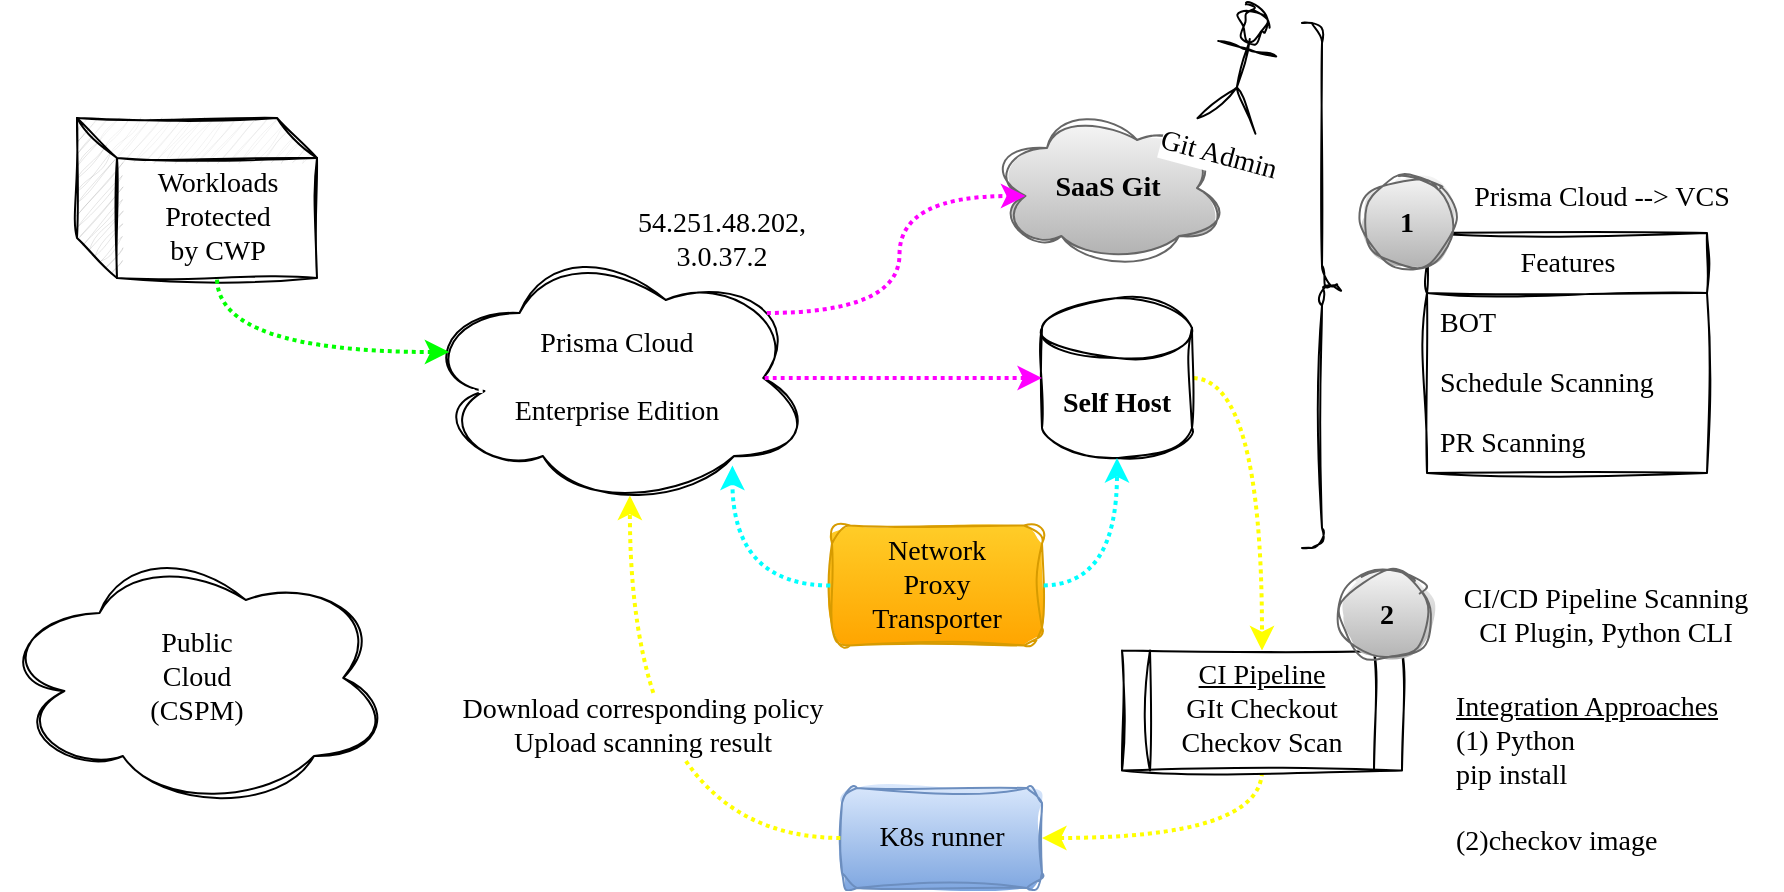 <mxfile version="24.7.8">
  <diagram name="Page-1" id="Cf96VfZsJOUyNksSCbDR">
    <mxGraphModel dx="989" dy="659" grid="1" gridSize="10" guides="1" tooltips="1" connect="1" arrows="1" fold="1" page="1" pageScale="1" pageWidth="850" pageHeight="1100" math="0" shadow="0">
      <root>
        <mxCell id="0" />
        <mxCell id="1" parent="0" />
        <mxCell id="gZAkS-AGusxoyFhxjlCA-1" value="Prisma Cloud&lt;br style=&quot;font-size: 14px;&quot;&gt;&lt;br style=&quot;font-size: 14px;&quot;&gt;Enterprise Edition" style="ellipse;shape=cloud;whiteSpace=wrap;html=1;fontFamily=Gloria Hallelujah;fontSource=https%3A%2F%2Ffonts.googleapis.com%2Fcss%3Ffamily%3DGloria%2BHallelujah;sketch=1;curveFitting=1;jiggle=2;fontSize=14;" vertex="1" parent="1">
          <mxGeometry x="300" y="140" width="195" height="130" as="geometry" />
        </mxCell>
        <mxCell id="gZAkS-AGusxoyFhxjlCA-2" value="Public&lt;div style=&quot;font-size: 14px;&quot;&gt;Cloud&lt;/div&gt;&lt;div style=&quot;font-size: 14px;&quot;&gt;(CSPM)&lt;/div&gt;" style="ellipse;shape=cloud;whiteSpace=wrap;html=1;fontFamily=Gloria Hallelujah;fontSource=https%3A%2F%2Ffonts.googleapis.com%2Fcss%3Ffamily%3DGloria%2BHallelujah;sketch=1;curveFitting=1;jiggle=2;fontSize=14;" vertex="1" parent="1">
          <mxGeometry x="90" y="290" width="195" height="130" as="geometry" />
        </mxCell>
        <mxCell id="gZAkS-AGusxoyFhxjlCA-3" style="edgeStyle=orthogonalEdgeStyle;rounded=0;orthogonalLoop=1;jettySize=auto;html=1;exitX=0.16;exitY=0.55;exitDx=0;exitDy=0;exitPerimeter=0;fontFamily=Gloria Hallelujah;fontSource=https%3A%2F%2Ffonts.googleapis.com%2Fcss%3Ffamily%3DGloria%2BHallelujah;fontSize=14;fontColor=default;curved=1;flowAnimation=1;strokeColor=#FFFFFF;strokeWidth=2;dashed=1;dashPattern=1 1;" edge="1" parent="1" source="gZAkS-AGusxoyFhxjlCA-1" target="gZAkS-AGusxoyFhxjlCA-2">
          <mxGeometry relative="1" as="geometry" />
        </mxCell>
        <mxCell id="gZAkS-AGusxoyFhxjlCA-24" style="edgeStyle=orthogonalEdgeStyle;shape=connector;curved=1;rounded=0;orthogonalLoop=1;jettySize=auto;html=1;dashed=1;dashPattern=1 1;strokeColor=#FFFF00;strokeWidth=2;align=center;verticalAlign=middle;fontFamily=Gloria Hallelujah;fontSource=https%3A%2F%2Ffonts.googleapis.com%2Fcss%3Ffamily%3DGloria%2BHallelujah;fontSize=14;fontColor=default;labelBackgroundColor=default;endArrow=classic;flowAnimation=1;exitX=1;exitY=0.5;exitDx=0;exitDy=0;exitPerimeter=0;" edge="1" parent="1" source="gZAkS-AGusxoyFhxjlCA-4" target="gZAkS-AGusxoyFhxjlCA-23">
          <mxGeometry relative="1" as="geometry" />
        </mxCell>
        <mxCell id="gZAkS-AGusxoyFhxjlCA-4" value="Self Host" style="shape=cylinder3;whiteSpace=wrap;html=1;boundedLbl=1;backgroundOutline=1;size=15;sketch=1;jiggle=2;curveFitting=1;strokeColor=default;align=center;verticalAlign=middle;fontFamily=Gloria Hallelujah;fontSource=https%3A%2F%2Ffonts.googleapis.com%2Fcss%3Ffamily%3DGloria%2BHallelujah;fontSize=14;fontColor=default;fillColor=default;fontStyle=1" vertex="1" parent="1">
          <mxGeometry x="610" y="165" width="75" height="80" as="geometry" />
        </mxCell>
        <mxCell id="gZAkS-AGusxoyFhxjlCA-6" value="Prisma Cloud --&amp;gt; VCS" style="text;html=1;align=center;verticalAlign=middle;whiteSpace=wrap;rounded=0;fontFamily=Gloria Hallelujah;fontSource=https%3A%2F%2Ffonts.googleapis.com%2Fcss%3Ffamily%3DGloria%2BHallelujah;fontSize=14;fontColor=default;" vertex="1" parent="1">
          <mxGeometry x="815" y="100" width="150" height="30" as="geometry" />
        </mxCell>
        <mxCell id="gZAkS-AGusxoyFhxjlCA-7" value="Features" style="swimlane;fontStyle=0;childLayout=stackLayout;horizontal=1;startSize=30;horizontalStack=0;resizeParent=1;resizeParentMax=0;resizeLast=0;collapsible=1;marginBottom=0;whiteSpace=wrap;html=1;sketch=1;jiggle=2;curveFitting=1;strokeColor=default;align=center;verticalAlign=middle;fontFamily=Gloria Hallelujah;fontSource=https%3A%2F%2Ffonts.googleapis.com%2Fcss%3Ffamily%3DGloria%2BHallelujah;fontSize=14;fontColor=default;fillColor=default;" vertex="1" parent="1">
          <mxGeometry x="802.5" y="132.5" width="140" height="120" as="geometry" />
        </mxCell>
        <mxCell id="gZAkS-AGusxoyFhxjlCA-10" value="BOT" style="text;strokeColor=none;fillColor=none;align=left;verticalAlign=middle;spacingLeft=4;spacingRight=4;overflow=hidden;points=[[0,0.5],[1,0.5]];portConstraint=eastwest;rotatable=0;whiteSpace=wrap;html=1;fontFamily=Gloria Hallelujah;fontSource=https%3A%2F%2Ffonts.googleapis.com%2Fcss%3Ffamily%3DGloria%2BHallelujah;fontSize=14;fontColor=default;" vertex="1" parent="gZAkS-AGusxoyFhxjlCA-7">
          <mxGeometry y="30" width="140" height="30" as="geometry" />
        </mxCell>
        <mxCell id="gZAkS-AGusxoyFhxjlCA-8" value="Schedule Scanning" style="text;strokeColor=none;fillColor=none;align=left;verticalAlign=middle;spacingLeft=4;spacingRight=4;overflow=hidden;points=[[0,0.5],[1,0.5]];portConstraint=eastwest;rotatable=0;whiteSpace=wrap;html=1;fontFamily=Gloria Hallelujah;fontSource=https%3A%2F%2Ffonts.googleapis.com%2Fcss%3Ffamily%3DGloria%2BHallelujah;fontSize=14;fontColor=default;" vertex="1" parent="gZAkS-AGusxoyFhxjlCA-7">
          <mxGeometry y="60" width="140" height="30" as="geometry" />
        </mxCell>
        <mxCell id="gZAkS-AGusxoyFhxjlCA-9" value="PR Scanning" style="text;strokeColor=none;fillColor=none;align=left;verticalAlign=middle;spacingLeft=4;spacingRight=4;overflow=hidden;points=[[0,0.5],[1,0.5]];portConstraint=eastwest;rotatable=0;whiteSpace=wrap;html=1;fontFamily=Gloria Hallelujah;fontSource=https%3A%2F%2Ffonts.googleapis.com%2Fcss%3Ffamily%3DGloria%2BHallelujah;fontSize=14;fontColor=default;" vertex="1" parent="gZAkS-AGusxoyFhxjlCA-7">
          <mxGeometry y="90" width="140" height="30" as="geometry" />
        </mxCell>
        <mxCell id="gZAkS-AGusxoyFhxjlCA-11" value="SaaS Git" style="ellipse;shape=cloud;whiteSpace=wrap;html=1;sketch=1;jiggle=2;curveFitting=1;strokeColor=#666666;align=center;verticalAlign=middle;fontFamily=Gloria Hallelujah;fontSource=https%3A%2F%2Ffonts.googleapis.com%2Fcss%3Ffamily%3DGloria%2BHallelujah;fontSize=14;fillColor=#f5f5f5;gradientColor=#b3b3b3;fontColor=#000000;fontStyle=1" vertex="1" parent="1">
          <mxGeometry x="582.5" y="70" width="120" height="80" as="geometry" />
        </mxCell>
        <mxCell id="gZAkS-AGusxoyFhxjlCA-12" style="edgeStyle=orthogonalEdgeStyle;shape=connector;curved=1;rounded=0;orthogonalLoop=1;jettySize=auto;html=1;exitX=0.88;exitY=0.25;exitDx=0;exitDy=0;exitPerimeter=0;entryX=0.16;entryY=0.55;entryDx=0;entryDy=0;entryPerimeter=0;dashed=1;dashPattern=1 1;strokeColor=#FF00FF;strokeWidth=2;align=center;verticalAlign=middle;fontFamily=Gloria Hallelujah;fontSource=https%3A%2F%2Ffonts.googleapis.com%2Fcss%3Ffamily%3DGloria%2BHallelujah;fontSize=14;fontColor=default;labelBackgroundColor=default;endArrow=classic;flowAnimation=1;" edge="1" parent="1" source="gZAkS-AGusxoyFhxjlCA-1" target="gZAkS-AGusxoyFhxjlCA-11">
          <mxGeometry relative="1" as="geometry" />
        </mxCell>
        <mxCell id="gZAkS-AGusxoyFhxjlCA-13" value="&#xa;&lt;span style=&quot;font-size: 14px; font-style: normal; font-variant-ligatures: normal; font-variant-caps: normal; font-weight: 400; letter-spacing: normal; orphans: 2; text-align: start; text-indent: 0px; text-transform: none; widows: 2; word-spacing: 0px; -webkit-text-stroke-width: 0px; white-space: normal; text-decoration-thickness: initial; text-decoration-style: initial; text-decoration-color: initial; float: none; display: inline !important;&quot;&gt;54.251.48.202, 3.0.37.2&lt;/span&gt;&#xa;&#xa;" style="text;html=1;align=center;verticalAlign=middle;whiteSpace=wrap;rounded=0;fontFamily=Gloria Hallelujah;fontSource=https%3A%2F%2Ffonts.googleapis.com%2Fcss%3Ffamily%3DGloria%2BHallelujah;fontSize=14;fontColor=default;labelBackgroundColor=none;" vertex="1" parent="1">
          <mxGeometry x="420" y="130" width="60" height="30" as="geometry" />
        </mxCell>
        <mxCell id="gZAkS-AGusxoyFhxjlCA-14" value="Git Admin" style="shape=umlActor;verticalLabelPosition=bottom;verticalAlign=top;html=1;outlineConnect=0;sketch=1;jiggle=2;curveFitting=1;strokeColor=default;align=center;fontFamily=Gloria Hallelujah;fontSource=https%3A%2F%2Ffonts.googleapis.com%2Fcss%3Ffamily%3DGloria%2BHallelujah;fontSize=14;fontColor=default;labelBackgroundColor=default;fillColor=default;rotation=15;" vertex="1" parent="1">
          <mxGeometry x="695" y="20" width="30" height="60" as="geometry" />
        </mxCell>
        <mxCell id="gZAkS-AGusxoyFhxjlCA-15" style="edgeStyle=orthogonalEdgeStyle;shape=connector;curved=1;rounded=0;orthogonalLoop=1;jettySize=auto;html=1;exitX=0.875;exitY=0.5;exitDx=0;exitDy=0;exitPerimeter=0;entryX=0;entryY=0.5;entryDx=0;entryDy=0;entryPerimeter=0;dashed=1;dashPattern=1 1;strokeColor=#FF00FF;strokeWidth=2;align=center;verticalAlign=middle;fontFamily=Gloria Hallelujah;fontSource=https%3A%2F%2Ffonts.googleapis.com%2Fcss%3Ffamily%3DGloria%2BHallelujah;fontSize=14;fontColor=default;labelBackgroundColor=default;endArrow=classic;flowAnimation=1;" edge="1" parent="1" source="gZAkS-AGusxoyFhxjlCA-1" target="gZAkS-AGusxoyFhxjlCA-4">
          <mxGeometry relative="1" as="geometry">
            <mxPoint x="482" y="183" as="sourcePoint" />
            <mxPoint x="612" y="124" as="targetPoint" />
          </mxGeometry>
        </mxCell>
        <mxCell id="gZAkS-AGusxoyFhxjlCA-17" value="Network&lt;div style=&quot;font-size: 14px;&quot;&gt;Proxy&lt;br style=&quot;font-size: 14px;&quot;&gt;Transporter&lt;/div&gt;" style="rounded=1;whiteSpace=wrap;html=1;sketch=1;jiggle=2;curveFitting=1;strokeColor=#d79b00;align=center;verticalAlign=middle;fontFamily=Gloria Hallelujah;fontSource=https%3A%2F%2Ffonts.googleapis.com%2Fcss%3Ffamily%3DGloria%2BHallelujah;fontSize=14;labelBackgroundColor=none;fillColor=#ffcd28;gradientColor=#ffa500;fontColor=#000000;" vertex="1" parent="1">
          <mxGeometry x="505" y="278.75" width="105" height="60" as="geometry" />
        </mxCell>
        <mxCell id="gZAkS-AGusxoyFhxjlCA-18" style="edgeStyle=orthogonalEdgeStyle;shape=connector;curved=1;rounded=0;orthogonalLoop=1;jettySize=auto;html=1;exitX=1;exitY=0.5;exitDx=0;exitDy=0;entryX=0.5;entryY=1;entryDx=0;entryDy=0;entryPerimeter=0;dashed=1;dashPattern=1 1;strokeColor=#00FFFF;strokeWidth=2;align=center;verticalAlign=middle;fontFamily=Gloria Hallelujah;fontSource=https%3A%2F%2Ffonts.googleapis.com%2Fcss%3Ffamily%3DGloria%2BHallelujah;fontSize=14;fontColor=default;labelBackgroundColor=default;endArrow=classic;flowAnimation=1;" edge="1" parent="1" source="gZAkS-AGusxoyFhxjlCA-17" target="gZAkS-AGusxoyFhxjlCA-4">
          <mxGeometry relative="1" as="geometry" />
        </mxCell>
        <mxCell id="gZAkS-AGusxoyFhxjlCA-20" style="edgeStyle=orthogonalEdgeStyle;shape=connector;curved=1;rounded=0;orthogonalLoop=1;jettySize=auto;html=1;entryX=0.796;entryY=0.837;entryDx=0;entryDy=0;entryPerimeter=0;dashed=1;dashPattern=1 1;strokeColor=#00FFFF;strokeWidth=2;align=center;verticalAlign=middle;fontFamily=Gloria Hallelujah;fontSource=https%3A%2F%2Ffonts.googleapis.com%2Fcss%3Ffamily%3DGloria%2BHallelujah;fontSize=14;fontColor=default;labelBackgroundColor=default;endArrow=classic;flowAnimation=1;" edge="1" parent="1" source="gZAkS-AGusxoyFhxjlCA-17" target="gZAkS-AGusxoyFhxjlCA-1">
          <mxGeometry relative="1" as="geometry" />
        </mxCell>
        <mxCell id="gZAkS-AGusxoyFhxjlCA-28" style="edgeStyle=orthogonalEdgeStyle;shape=connector;curved=1;rounded=0;orthogonalLoop=1;jettySize=auto;html=1;exitX=0.5;exitY=1;exitDx=0;exitDy=0;entryX=1;entryY=0.5;entryDx=0;entryDy=0;dashed=1;dashPattern=1 1;strokeColor=#FFFF00;strokeWidth=2;align=center;verticalAlign=middle;fontFamily=Gloria Hallelujah;fontSource=https%3A%2F%2Ffonts.googleapis.com%2Fcss%3Ffamily%3DGloria%2BHallelujah;fontSize=14;fontColor=default;labelBackgroundColor=default;endArrow=classic;flowAnimation=1;" edge="1" parent="1" source="gZAkS-AGusxoyFhxjlCA-23" target="gZAkS-AGusxoyFhxjlCA-27">
          <mxGeometry relative="1" as="geometry" />
        </mxCell>
        <mxCell id="gZAkS-AGusxoyFhxjlCA-23" value="&lt;u&gt;CI Pipeline&lt;br&gt;&lt;/u&gt;GIt Checkout&lt;div style=&quot;font-size: 14px;&quot;&gt;Checkov Scan&lt;/div&gt;" style="shape=process;whiteSpace=wrap;html=1;backgroundOutline=1;sketch=1;jiggle=2;curveFitting=1;strokeColor=default;align=center;verticalAlign=middle;fontFamily=Gloria Hallelujah;fontSource=https%3A%2F%2Ffonts.googleapis.com%2Fcss%3Ffamily%3DGloria%2BHallelujah;fontSize=14;fontColor=default;labelBackgroundColor=default;fillColor=default;" vertex="1" parent="1">
          <mxGeometry x="650" y="341.25" width="140" height="60" as="geometry" />
        </mxCell>
        <mxCell id="gZAkS-AGusxoyFhxjlCA-27" value="K8s runner" style="rounded=1;whiteSpace=wrap;html=1;sketch=1;jiggle=2;curveFitting=1;strokeColor=#6c8ebf;align=center;verticalAlign=middle;fontFamily=Gloria Hallelujah;fontSource=https%3A%2F%2Ffonts.googleapis.com%2Fcss%3Ffamily%3DGloria%2BHallelujah;fontSize=14;labelBackgroundColor=none;fillColor=#dae8fc;gradientColor=#7ea6e0;fontColor=#000000;" vertex="1" parent="1">
          <mxGeometry x="510" y="410" width="100" height="50" as="geometry" />
        </mxCell>
        <mxCell id="gZAkS-AGusxoyFhxjlCA-29" value="&lt;br style=&quot;font-size: 14px;&quot;&gt;&lt;u style=&quot;font-size: 14px;&quot;&gt;Integration Approaches&lt;br style=&quot;font-size: 14px;&quot;&gt;&lt;/u&gt;(1) Python&lt;br style=&quot;font-size: 14px;&quot;&gt;pip install&lt;br style=&quot;font-size: 14px;&quot;&gt;&lt;br style=&quot;font-size: 14px;&quot;&gt;(2)checkov image" style="text;html=1;align=left;verticalAlign=middle;whiteSpace=wrap;rounded=0;fontFamily=Gloria Hallelujah;fontSource=https%3A%2F%2Ffonts.googleapis.com%2Fcss%3Ffamily%3DGloria%2BHallelujah;fontSize=14;fontColor=default;labelBackgroundColor=default;" vertex="1" parent="1">
          <mxGeometry x="815" y="370" width="150" height="50" as="geometry" />
        </mxCell>
        <mxCell id="gZAkS-AGusxoyFhxjlCA-30" value="Download corresponding policy&lt;br style=&quot;font-size: 14px;&quot;&gt;Upload scanning result" style="edgeStyle=orthogonalEdgeStyle;shape=connector;curved=1;rounded=0;orthogonalLoop=1;jettySize=auto;html=1;exitX=0;exitY=0.5;exitDx=0;exitDy=0;entryX=0.533;entryY=0.952;entryDx=0;entryDy=0;entryPerimeter=0;dashed=1;dashPattern=1 1;strokeColor=#FFFF00;strokeWidth=2;align=center;verticalAlign=middle;fontFamily=Gloria Hallelujah;fontSource=https%3A%2F%2Ffonts.googleapis.com%2Fcss%3Ffamily%3DGloria%2BHallelujah;fontSize=14;fontColor=default;labelBackgroundColor=default;endArrow=classic;flowAnimation=1;" edge="1" parent="1" source="gZAkS-AGusxoyFhxjlCA-27" target="gZAkS-AGusxoyFhxjlCA-1">
          <mxGeometry x="0.172" y="-6" relative="1" as="geometry">
            <mxPoint as="offset" />
          </mxGeometry>
        </mxCell>
        <mxCell id="gZAkS-AGusxoyFhxjlCA-21" value="2" style="ellipse;whiteSpace=wrap;html=1;aspect=fixed;sketch=1;jiggle=2;curveFitting=1;strokeColor=#666666;align=center;verticalAlign=middle;fontFamily=Gloria Hallelujah;fontSource=https%3A%2F%2Ffonts.googleapis.com%2Fcss%3Ffamily%3DGloria%2BHallelujah;fontSize=14;fillColor=#f5f5f5;gradientColor=#b3b3b3;fontColor=#000000;fontStyle=1" vertex="1" parent="1">
          <mxGeometry x="760" y="301.25" width="45" height="45" as="geometry" />
        </mxCell>
        <mxCell id="gZAkS-AGusxoyFhxjlCA-22" value="CI/CD Pipeline Scanning&lt;div style=&quot;font-size: 14px;&quot;&gt;CI Plugin, Python CLI&lt;/div&gt;" style="text;html=1;align=center;verticalAlign=middle;whiteSpace=wrap;rounded=0;fontFamily=Gloria Hallelujah;fontSource=https%3A%2F%2Ffonts.googleapis.com%2Fcss%3Ffamily%3DGloria%2BHallelujah;fontSize=14;fontColor=default;" vertex="1" parent="1">
          <mxGeometry x="802.5" y="308.75" width="177.5" height="30" as="geometry" />
        </mxCell>
        <mxCell id="gZAkS-AGusxoyFhxjlCA-31" value="" style="shape=curlyBracket;whiteSpace=wrap;html=1;rounded=1;flipH=1;labelPosition=right;verticalLabelPosition=middle;align=left;verticalAlign=middle;sketch=1;jiggle=2;curveFitting=1;strokeColor=default;fontFamily=Gloria Hallelujah;fontSource=https%3A%2F%2Ffonts.googleapis.com%2Fcss%3Ffamily%3DGloria%2BHallelujah;fontSize=14;fontColor=default;labelBackgroundColor=default;fillColor=default;" vertex="1" parent="1">
          <mxGeometry x="740" y="27.5" width="20" height="262.5" as="geometry" />
        </mxCell>
        <mxCell id="gZAkS-AGusxoyFhxjlCA-5" value="1" style="ellipse;whiteSpace=wrap;html=1;aspect=fixed;sketch=1;jiggle=2;curveFitting=1;strokeColor=#666666;align=center;verticalAlign=middle;fontFamily=Gloria Hallelujah;fontSource=https%3A%2F%2Ffonts.googleapis.com%2Fcss%3Ffamily%3DGloria%2BHallelujah;fontSize=14;fillColor=#f5f5f5;gradientColor=#b3b3b3;fontColor=#000000;fontStyle=1" vertex="1" parent="1">
          <mxGeometry x="770" y="105" width="45" height="45" as="geometry" />
        </mxCell>
        <mxCell id="gZAkS-AGusxoyFhxjlCA-32" value="Workloads&lt;div style=&quot;font-size: 14px;&quot;&gt;Protected&lt;/div&gt;&lt;div style=&quot;font-size: 14px;&quot;&gt;by CWP&lt;/div&gt;" style="shape=cube;whiteSpace=wrap;html=1;boundedLbl=1;backgroundOutline=1;darkOpacity=0.05;darkOpacity2=0.1;sketch=1;jiggle=2;curveFitting=1;strokeColor=default;align=center;verticalAlign=middle;fontFamily=Gloria Hallelujah;fontSource=https%3A%2F%2Ffonts.googleapis.com%2Fcss%3Ffamily%3DGloria%2BHallelujah;fontSize=14;fontColor=default;labelBackgroundColor=default;fillColor=default;" vertex="1" parent="1">
          <mxGeometry x="127.5" y="75" width="120" height="80" as="geometry" />
        </mxCell>
        <mxCell id="gZAkS-AGusxoyFhxjlCA-33" style="edgeStyle=orthogonalEdgeStyle;shape=connector;curved=1;rounded=0;orthogonalLoop=1;jettySize=auto;html=1;entryX=0.07;entryY=0.4;entryDx=0;entryDy=0;entryPerimeter=0;dashed=1;dashPattern=1 1;strokeColor=#00FF00;strokeWidth=2;align=center;verticalAlign=middle;fontFamily=Gloria Hallelujah;fontSource=https%3A%2F%2Ffonts.googleapis.com%2Fcss%3Ffamily%3DGloria%2BHallelujah;fontSize=14;fontColor=default;labelBackgroundColor=default;endArrow=classic;flowAnimation=1;exitX=0;exitY=0;exitDx=70;exitDy=80;exitPerimeter=0;" edge="1" parent="1" source="gZAkS-AGusxoyFhxjlCA-32" target="gZAkS-AGusxoyFhxjlCA-1">
          <mxGeometry relative="1" as="geometry" />
        </mxCell>
      </root>
    </mxGraphModel>
  </diagram>
</mxfile>
